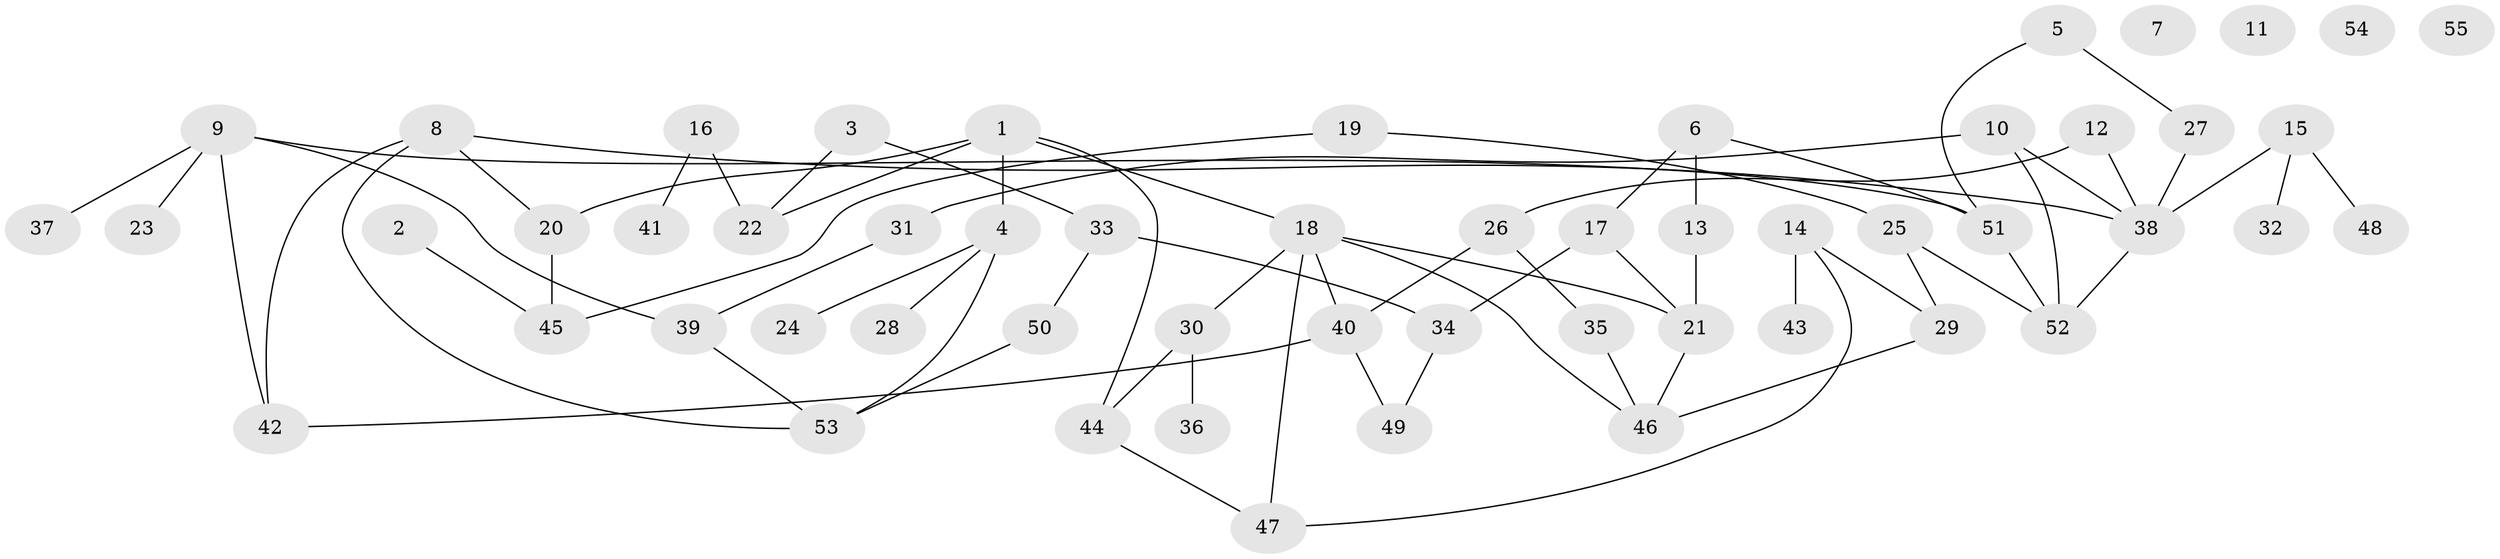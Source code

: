 // Generated by graph-tools (version 1.1) at 2025/25/03/09/25 03:25:15]
// undirected, 55 vertices, 70 edges
graph export_dot {
graph [start="1"]
  node [color=gray90,style=filled];
  1;
  2;
  3;
  4;
  5;
  6;
  7;
  8;
  9;
  10;
  11;
  12;
  13;
  14;
  15;
  16;
  17;
  18;
  19;
  20;
  21;
  22;
  23;
  24;
  25;
  26;
  27;
  28;
  29;
  30;
  31;
  32;
  33;
  34;
  35;
  36;
  37;
  38;
  39;
  40;
  41;
  42;
  43;
  44;
  45;
  46;
  47;
  48;
  49;
  50;
  51;
  52;
  53;
  54;
  55;
  1 -- 4;
  1 -- 18;
  1 -- 20;
  1 -- 22;
  1 -- 44;
  2 -- 45;
  3 -- 22;
  3 -- 33;
  4 -- 24;
  4 -- 28;
  4 -- 53;
  5 -- 27;
  5 -- 51;
  6 -- 13;
  6 -- 17;
  6 -- 51;
  8 -- 20;
  8 -- 38;
  8 -- 42;
  8 -- 53;
  9 -- 23;
  9 -- 37;
  9 -- 39;
  9 -- 42;
  9 -- 51;
  10 -- 31;
  10 -- 38;
  10 -- 52;
  12 -- 26;
  12 -- 38;
  13 -- 21;
  14 -- 29;
  14 -- 43;
  14 -- 47;
  15 -- 32;
  15 -- 38;
  15 -- 48;
  16 -- 22;
  16 -- 41;
  17 -- 21;
  17 -- 34;
  18 -- 21;
  18 -- 30;
  18 -- 40;
  18 -- 46;
  18 -- 47;
  19 -- 25;
  19 -- 45;
  20 -- 45;
  21 -- 46;
  25 -- 29;
  25 -- 52;
  26 -- 35;
  26 -- 40;
  27 -- 38;
  29 -- 46;
  30 -- 36;
  30 -- 44;
  31 -- 39;
  33 -- 34;
  33 -- 50;
  34 -- 49;
  35 -- 46;
  38 -- 52;
  39 -- 53;
  40 -- 42;
  40 -- 49;
  44 -- 47;
  50 -- 53;
  51 -- 52;
}
